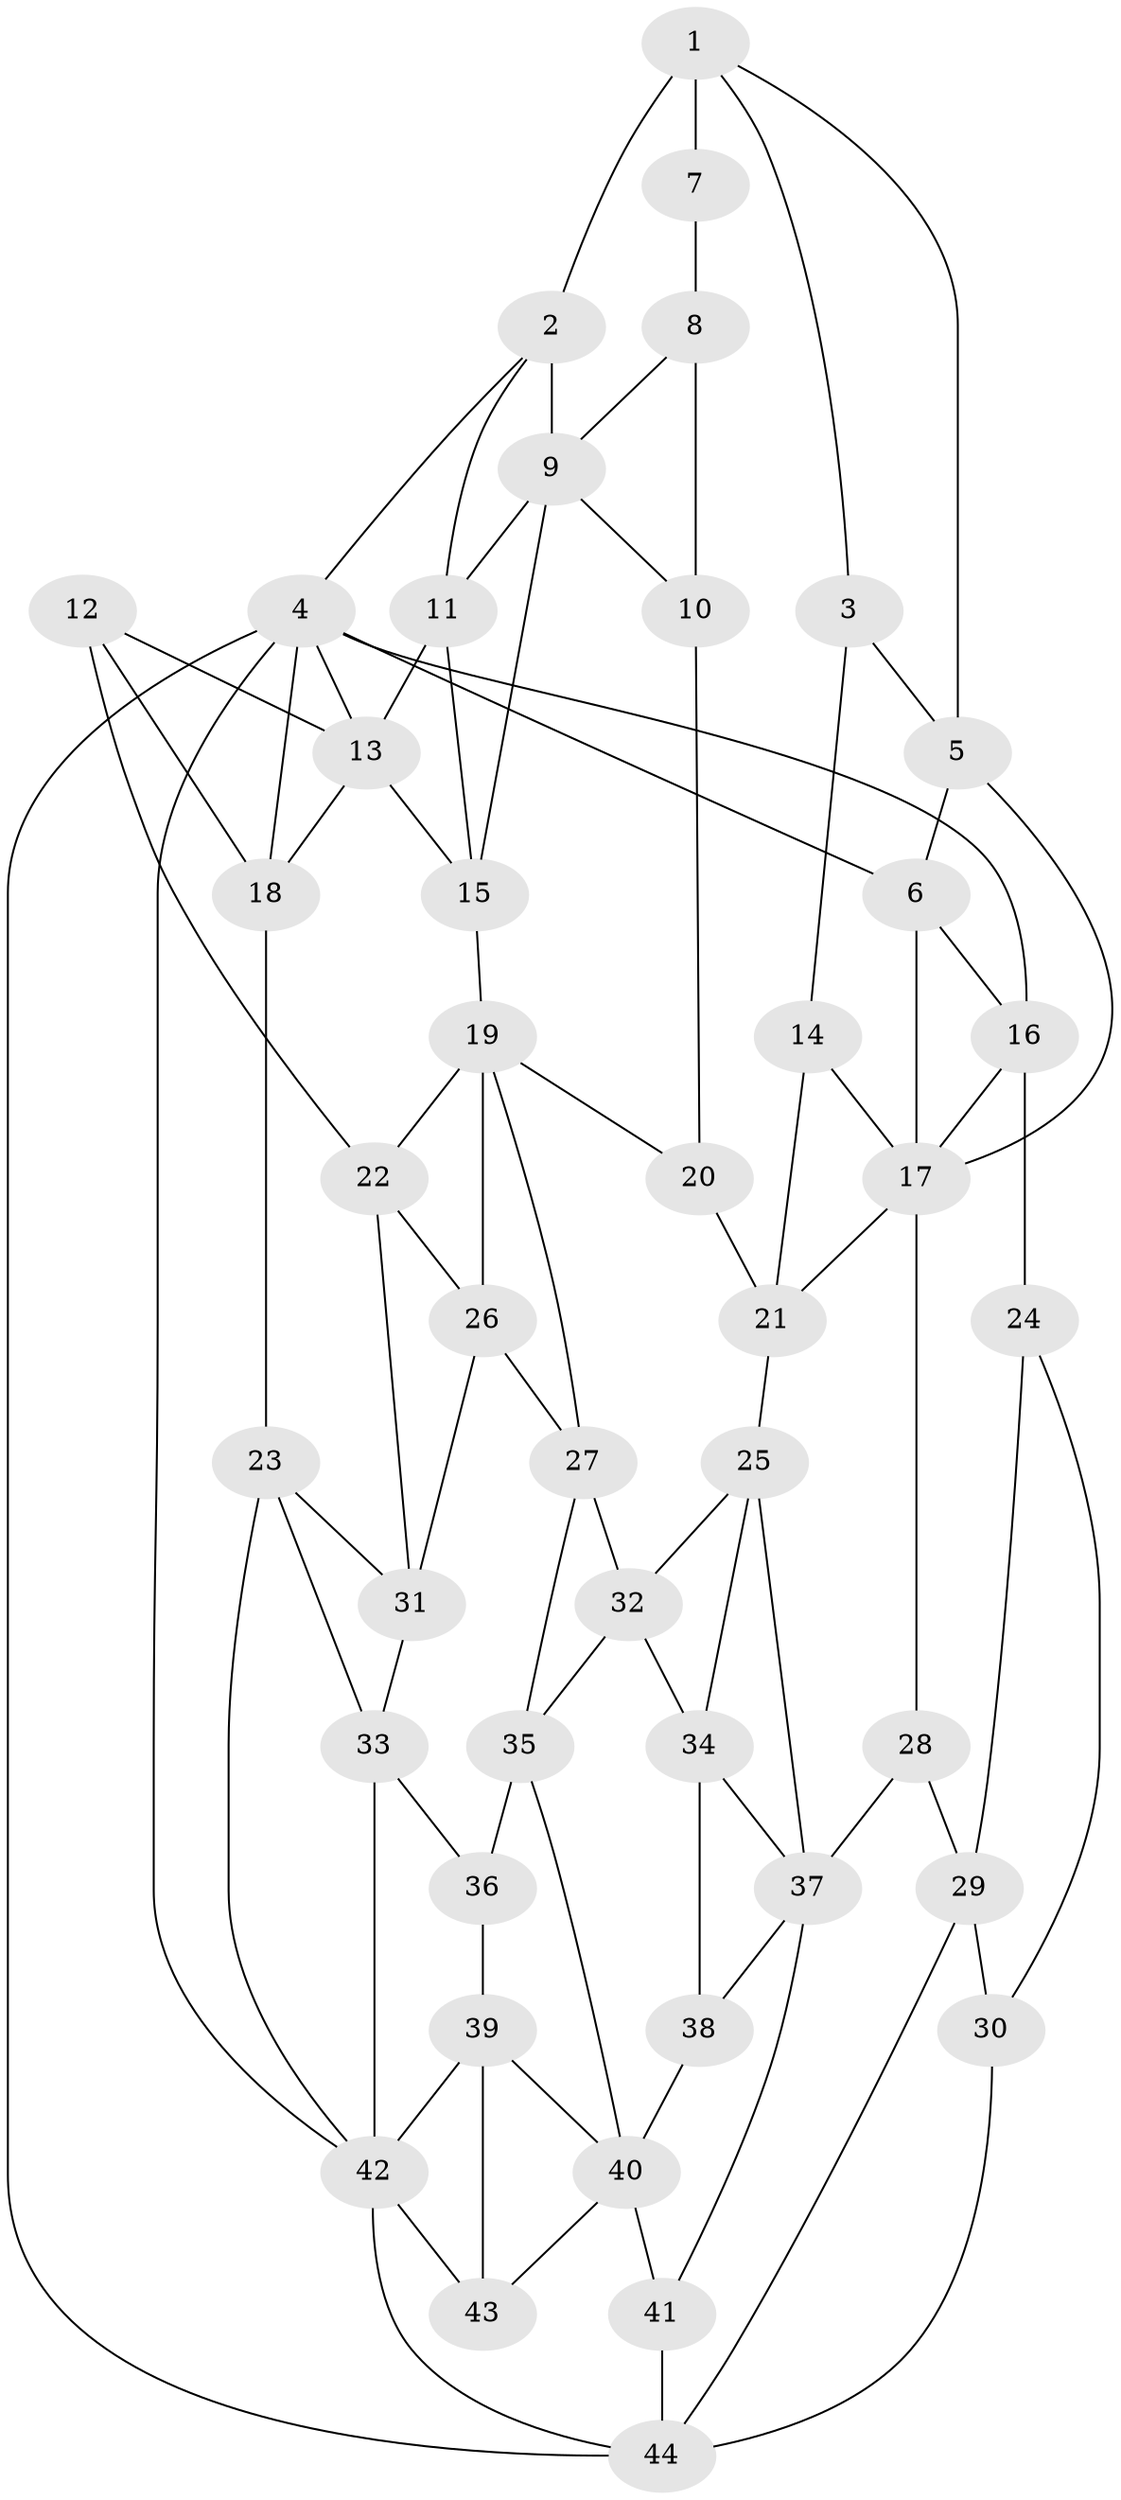 // original degree distribution, {3: 0.02097902097902098, 4: 0.23076923076923078, 6: 0.22377622377622378, 5: 0.5244755244755245}
// Generated by graph-tools (version 1.1) at 2025/38/03/04/25 23:38:29]
// undirected, 44 vertices, 87 edges
graph export_dot {
  node [color=gray90,style=filled];
  1;
  2;
  3;
  4;
  5;
  6;
  7;
  8;
  9;
  10;
  11;
  12;
  13;
  14;
  15;
  16;
  17;
  18;
  19;
  20;
  21;
  22;
  23;
  24;
  25;
  26;
  27;
  28;
  29;
  30;
  31;
  32;
  33;
  34;
  35;
  36;
  37;
  38;
  39;
  40;
  41;
  42;
  43;
  44;
  1 -- 2 [weight=1.0];
  1 -- 3 [weight=1.0];
  1 -- 5 [weight=1.0];
  1 -- 7 [weight=2.0];
  2 -- 4 [weight=1.0];
  2 -- 9 [weight=2.0];
  2 -- 11 [weight=1.0];
  3 -- 5 [weight=1.0];
  3 -- 14 [weight=1.0];
  4 -- 6 [weight=2.0];
  4 -- 13 [weight=1.0];
  4 -- 16 [weight=1.0];
  4 -- 18 [weight=1.0];
  4 -- 42 [weight=1.0];
  4 -- 44 [weight=1.0];
  5 -- 6 [weight=1.0];
  5 -- 17 [weight=1.0];
  6 -- 16 [weight=1.0];
  6 -- 17 [weight=1.0];
  7 -- 8 [weight=2.0];
  8 -- 9 [weight=1.0];
  8 -- 10 [weight=1.0];
  9 -- 10 [weight=1.0];
  9 -- 11 [weight=1.0];
  9 -- 15 [weight=1.0];
  10 -- 20 [weight=1.0];
  11 -- 13 [weight=1.0];
  11 -- 15 [weight=1.0];
  12 -- 13 [weight=1.0];
  12 -- 18 [weight=1.0];
  12 -- 22 [weight=1.0];
  13 -- 15 [weight=2.0];
  13 -- 18 [weight=1.0];
  14 -- 17 [weight=1.0];
  14 -- 21 [weight=2.0];
  15 -- 19 [weight=1.0];
  16 -- 17 [weight=1.0];
  16 -- 24 [weight=2.0];
  17 -- 21 [weight=1.0];
  17 -- 28 [weight=1.0];
  18 -- 23 [weight=1.0];
  19 -- 20 [weight=1.0];
  19 -- 22 [weight=1.0];
  19 -- 26 [weight=1.0];
  19 -- 27 [weight=1.0];
  20 -- 21 [weight=2.0];
  21 -- 25 [weight=1.0];
  22 -- 26 [weight=1.0];
  22 -- 31 [weight=1.0];
  23 -- 31 [weight=1.0];
  23 -- 33 [weight=1.0];
  23 -- 42 [weight=1.0];
  24 -- 29 [weight=1.0];
  24 -- 30 [weight=1.0];
  25 -- 32 [weight=1.0];
  25 -- 34 [weight=1.0];
  25 -- 37 [weight=1.0];
  26 -- 27 [weight=2.0];
  26 -- 31 [weight=1.0];
  27 -- 32 [weight=2.0];
  27 -- 35 [weight=1.0];
  28 -- 29 [weight=2.0];
  28 -- 37 [weight=2.0];
  29 -- 30 [weight=2.0];
  29 -- 44 [weight=1.0];
  30 -- 44 [weight=1.0];
  31 -- 33 [weight=1.0];
  32 -- 34 [weight=1.0];
  32 -- 35 [weight=1.0];
  33 -- 36 [weight=1.0];
  33 -- 42 [weight=2.0];
  34 -- 37 [weight=1.0];
  34 -- 38 [weight=1.0];
  35 -- 36 [weight=2.0];
  35 -- 40 [weight=1.0];
  36 -- 39 [weight=1.0];
  37 -- 38 [weight=1.0];
  37 -- 41 [weight=1.0];
  38 -- 40 [weight=2.0];
  39 -- 40 [weight=1.0];
  39 -- 42 [weight=1.0];
  39 -- 43 [weight=2.0];
  40 -- 41 [weight=1.0];
  40 -- 43 [weight=1.0];
  41 -- 44 [weight=2.0];
  42 -- 43 [weight=1.0];
  42 -- 44 [weight=1.0];
}
